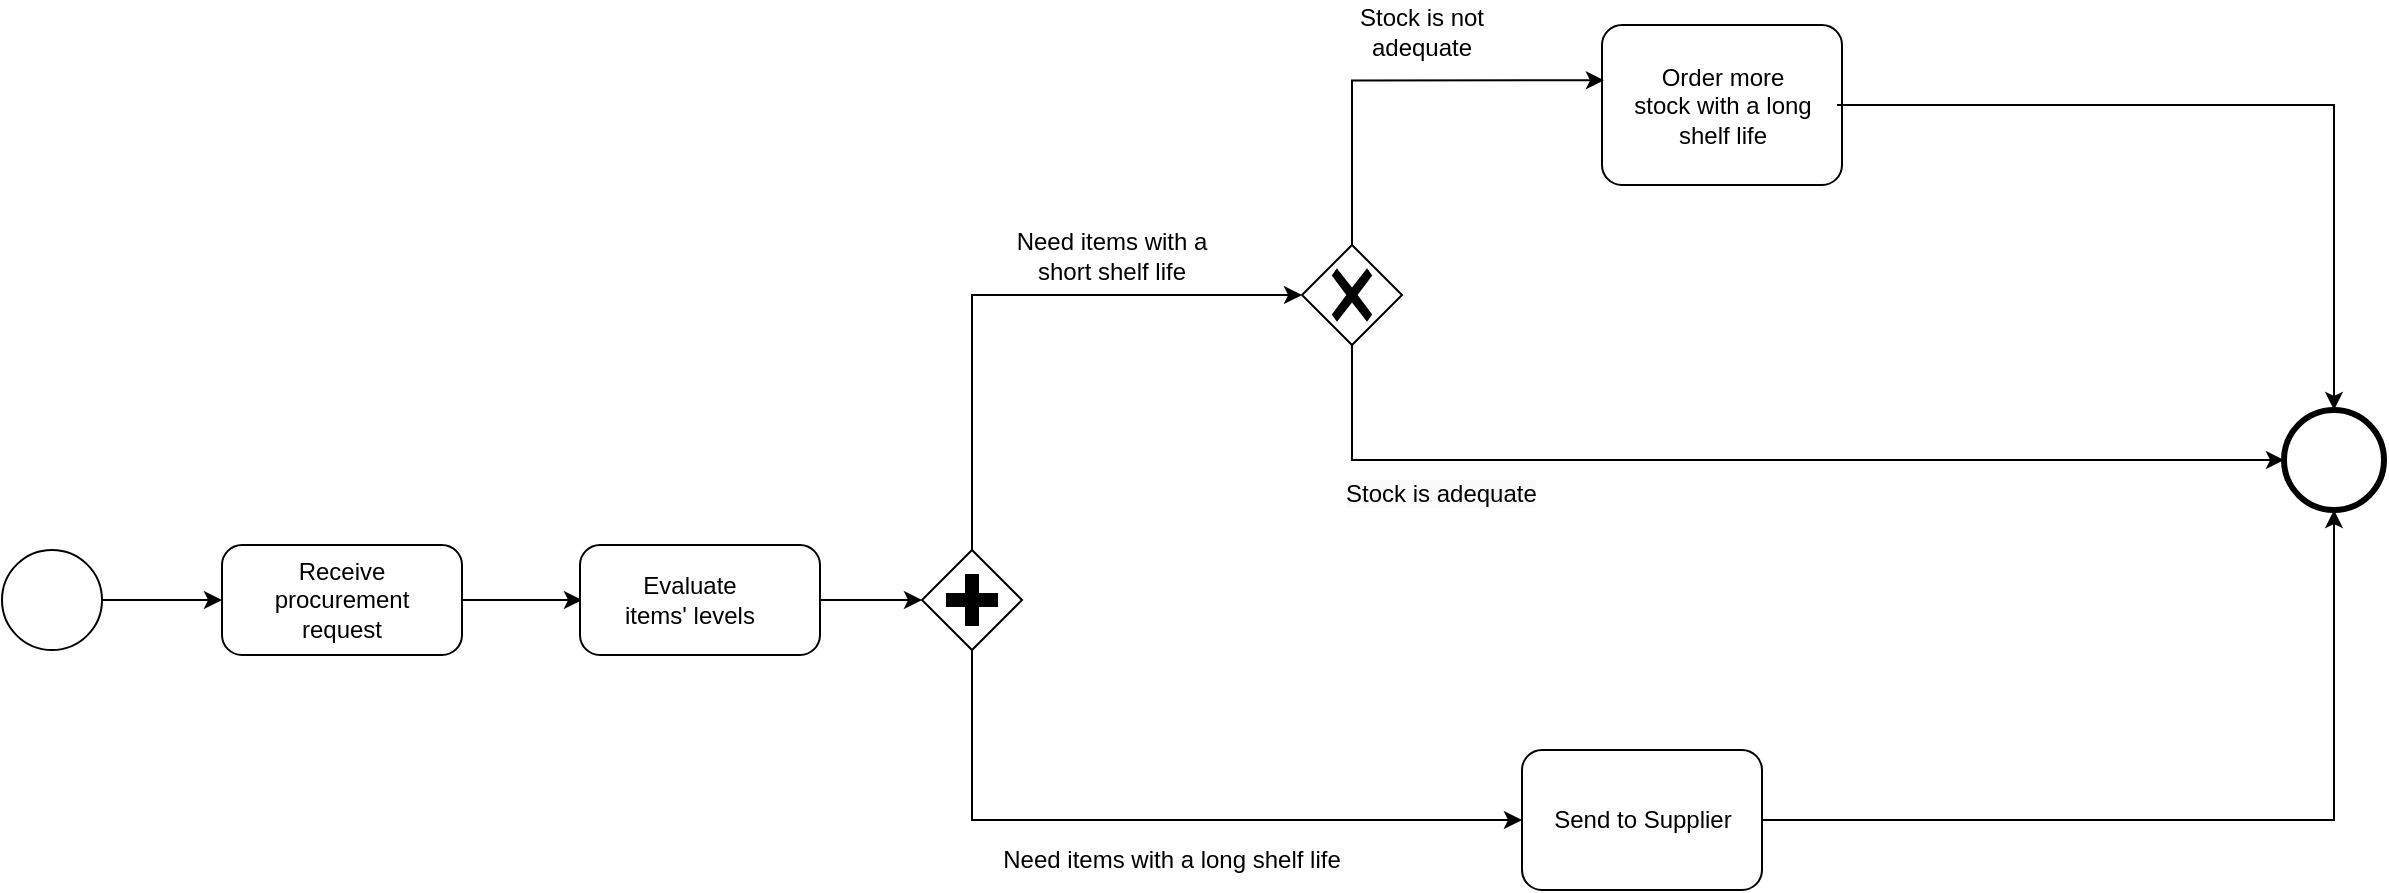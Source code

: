 <mxfile version="25.0.3">
  <diagram name="Purchase Order Processing System" id="N976B52bAWs9bxvzPh15">
    <mxGraphModel dx="1221" dy="725" grid="1" gridSize="10" guides="1" tooltips="1" connect="1" arrows="1" fold="1" page="1" pageScale="1" pageWidth="827" pageHeight="1169" math="0" shadow="0">
      <root>
        <mxCell id="0" />
        <mxCell id="1" parent="0" />
        <mxCell id="s6CmRPJQ1O1X27OQGXKc-34" value="" style="points=[[0.145,0.145,0],[0.5,0,0],[0.855,0.145,0],[1,0.5,0],[0.855,0.855,0],[0.5,1,0],[0.145,0.855,0],[0,0.5,0]];shape=mxgraph.bpmn.event;html=1;verticalLabelPosition=bottom;labelBackgroundColor=#ffffff;verticalAlign=top;align=center;perimeter=ellipsePerimeter;outlineConnect=0;aspect=fixed;outline=standard;symbol=general;" vertex="1" parent="1">
          <mxGeometry x="50" y="400" width="50" height="50" as="geometry" />
        </mxCell>
        <mxCell id="s6CmRPJQ1O1X27OQGXKc-36" style="edgeStyle=orthogonalEdgeStyle;rounded=0;orthogonalLoop=1;jettySize=auto;html=1;" edge="1" parent="1" source="s6CmRPJQ1O1X27OQGXKc-37">
          <mxGeometry relative="1" as="geometry">
            <mxPoint x="340" y="425" as="targetPoint" />
          </mxGeometry>
        </mxCell>
        <mxCell id="s6CmRPJQ1O1X27OQGXKc-37" value="" style="points=[[0.25,0,0],[0.5,0,0],[0.75,0,0],[1,0.25,0],[1,0.5,0],[1,0.75,0],[0.75,1,0],[0.5,1,0],[0.25,1,0],[0,0.75,0],[0,0.5,0],[0,0.25,0]];shape=mxgraph.bpmn.task;whiteSpace=wrap;rectStyle=rounded;size=10;html=1;container=1;expand=0;collapsible=0;taskMarker=abstract;" vertex="1" parent="1">
          <mxGeometry x="160" y="397.5" width="120" height="55" as="geometry" />
        </mxCell>
        <mxCell id="s6CmRPJQ1O1X27OQGXKc-38" value="Receive procurement request" style="text;html=1;align=center;verticalAlign=middle;whiteSpace=wrap;rounded=0;" vertex="1" parent="s6CmRPJQ1O1X27OQGXKc-37">
          <mxGeometry x="30" y="12.5" width="60" height="30" as="geometry" />
        </mxCell>
        <mxCell id="s6CmRPJQ1O1X27OQGXKc-39" style="edgeStyle=orthogonalEdgeStyle;rounded=0;orthogonalLoop=1;jettySize=auto;html=1;entryX=0;entryY=0.5;entryDx=0;entryDy=0;entryPerimeter=0;" edge="1" parent="1" source="s6CmRPJQ1O1X27OQGXKc-34" target="s6CmRPJQ1O1X27OQGXKc-37">
          <mxGeometry relative="1" as="geometry" />
        </mxCell>
        <mxCell id="s6CmRPJQ1O1X27OQGXKc-77" style="edgeStyle=orthogonalEdgeStyle;rounded=0;orthogonalLoop=1;jettySize=auto;html=1;entryX=0;entryY=0.5;entryDx=0;entryDy=0;entryPerimeter=0;exitX=0.5;exitY=1;exitDx=0;exitDy=0;exitPerimeter=0;" edge="1" parent="1" source="s6CmRPJQ1O1X27OQGXKc-41" target="s6CmRPJQ1O1X27OQGXKc-71">
          <mxGeometry relative="1" as="geometry">
            <mxPoint x="690" y="615" as="targetPoint" />
          </mxGeometry>
        </mxCell>
        <mxCell id="s6CmRPJQ1O1X27OQGXKc-41" value="" style="points=[[0.25,0.25,0],[0.5,0,0],[0.75,0.25,0],[1,0.5,0],[0.75,0.75,0],[0.5,1,0],[0.25,0.75,0],[0,0.5,0]];shape=mxgraph.bpmn.gateway2;html=1;verticalLabelPosition=bottom;labelBackgroundColor=#ffffff;verticalAlign=top;align=center;perimeter=rhombusPerimeter;outlineConnect=0;outline=none;symbol=none;gwType=parallel;" vertex="1" parent="1">
          <mxGeometry x="510" y="400" width="50" height="50" as="geometry" />
        </mxCell>
        <mxCell id="s6CmRPJQ1O1X27OQGXKc-42" value="" style="points=[[0.25,0,0],[0.5,0,0],[0.75,0,0],[1,0.25,0],[1,0.5,0],[1,0.75,0],[0.75,1,0],[0.5,1,0],[0.25,1,0],[0,0.75,0],[0,0.5,0],[0,0.25,0]];shape=mxgraph.bpmn.task;whiteSpace=wrap;rectStyle=rounded;size=10;html=1;container=1;expand=0;collapsible=0;taskMarker=abstract;" vertex="1" parent="1">
          <mxGeometry x="339" y="397.5" width="120" height="55" as="geometry" />
        </mxCell>
        <mxCell id="s6CmRPJQ1O1X27OQGXKc-43" value="Evaluate items&#39; levels" style="text;html=1;align=center;verticalAlign=middle;whiteSpace=wrap;rounded=0;" vertex="1" parent="s6CmRPJQ1O1X27OQGXKc-42">
          <mxGeometry x="15" y="12.5" width="80" height="30" as="geometry" />
        </mxCell>
        <mxCell id="s6CmRPJQ1O1X27OQGXKc-44" style="edgeStyle=orthogonalEdgeStyle;rounded=0;orthogonalLoop=1;jettySize=auto;html=1;entryX=0;entryY=0.5;entryDx=0;entryDy=0;entryPerimeter=0;" edge="1" parent="1" source="s6CmRPJQ1O1X27OQGXKc-42" target="s6CmRPJQ1O1X27OQGXKc-41">
          <mxGeometry relative="1" as="geometry" />
        </mxCell>
        <mxCell id="s6CmRPJQ1O1X27OQGXKc-55" value="" style="points=[[0.145,0.145,0],[0.5,0,0],[0.855,0.145,0],[1,0.5,0],[0.855,0.855,0],[0.5,1,0],[0.145,0.855,0],[0,0.5,0]];shape=mxgraph.bpmn.event;html=1;verticalLabelPosition=bottom;labelBackgroundColor=#ffffff;verticalAlign=top;align=center;perimeter=ellipsePerimeter;outlineConnect=0;aspect=fixed;outline=standard;symbol=general;strokeWidth=3;" vertex="1" parent="1">
          <mxGeometry x="1191" y="330" width="50" height="50" as="geometry" />
        </mxCell>
        <mxCell id="s6CmRPJQ1O1X27OQGXKc-57" value="" style="points=[[0.25,0,0],[0.5,0,0],[0.75,0,0],[1,0.25,0],[1,0.5,0],[1,0.75,0],[0.75,1,0],[0.5,1,0],[0.25,1,0],[0,0.75,0],[0,0.5,0],[0,0.25,0]];shape=mxgraph.bpmn.task;whiteSpace=wrap;rectStyle=rounded;size=10;html=1;container=1;expand=0;collapsible=0;taskMarker=abstract;" vertex="1" parent="1">
          <mxGeometry x="850" y="137.5" width="120" height="80" as="geometry" />
        </mxCell>
        <mxCell id="s6CmRPJQ1O1X27OQGXKc-58" value="Order more stock&amp;nbsp;with a long shelf life" style="text;html=1;align=center;verticalAlign=middle;whiteSpace=wrap;rounded=0;" vertex="1" parent="s6CmRPJQ1O1X27OQGXKc-57">
          <mxGeometry x="2.5" y="18.18" width="115" height="43.64" as="geometry" />
        </mxCell>
        <mxCell id="s6CmRPJQ1O1X27OQGXKc-59" style="edgeStyle=orthogonalEdgeStyle;rounded=0;orthogonalLoop=1;jettySize=auto;html=1;entryX=0.008;entryY=0.346;entryDx=0;entryDy=0;entryPerimeter=0;exitX=0.5;exitY=0;exitDx=0;exitDy=0;exitPerimeter=0;" edge="1" parent="1" source="s6CmRPJQ1O1X27OQGXKc-60" target="s6CmRPJQ1O1X27OQGXKc-57">
          <mxGeometry relative="1" as="geometry">
            <mxPoint x="725" y="167.5" as="targetPoint" />
          </mxGeometry>
        </mxCell>
        <mxCell id="s6CmRPJQ1O1X27OQGXKc-60" value="" style="points=[[0.25,0.25,0],[0.5,0,0],[0.75,0.25,0],[1,0.5,0],[0.75,0.75,0],[0.5,1,0],[0.25,0.75,0],[0,0.5,0]];shape=mxgraph.bpmn.gateway2;html=1;verticalLabelPosition=bottom;labelBackgroundColor=#ffffff;verticalAlign=top;align=center;perimeter=rhombusPerimeter;outlineConnect=0;outline=none;symbol=none;gwType=exclusive;" vertex="1" parent="1">
          <mxGeometry x="700" y="247.5" width="50" height="50" as="geometry" />
        </mxCell>
        <mxCell id="s6CmRPJQ1O1X27OQGXKc-61" value="Stock is not adequate" style="text;html=1;align=center;verticalAlign=middle;whiteSpace=wrap;rounded=0;" vertex="1" parent="1">
          <mxGeometry x="720" y="125.5" width="80" height="30" as="geometry" />
        </mxCell>
        <mxCell id="s6CmRPJQ1O1X27OQGXKc-62" value="&lt;span style=&quot;color: rgb(0, 0, 0); font-family: Helvetica; font-size: 12px; font-style: normal; font-variant-ligatures: normal; font-variant-caps: normal; font-weight: 400; letter-spacing: normal; orphans: 2; text-align: center; text-indent: 0px; text-transform: none; widows: 2; word-spacing: 0px; -webkit-text-stroke-width: 0px; white-space: normal; background-color: rgb(251, 251, 251); text-decoration-thickness: initial; text-decoration-style: initial; text-decoration-color: initial; display: inline !important; float: none;&quot;&gt;Stock is adequate&lt;/span&gt;" style="text;whiteSpace=wrap;html=1;" vertex="1" parent="1">
          <mxGeometry x="720" y="357.5" width="150" height="40" as="geometry" />
        </mxCell>
        <mxCell id="s6CmRPJQ1O1X27OQGXKc-63" style="edgeStyle=orthogonalEdgeStyle;rounded=0;orthogonalLoop=1;jettySize=auto;html=1;entryX=0.5;entryY=0;entryDx=0;entryDy=0;entryPerimeter=0;" edge="1" parent="1" source="s6CmRPJQ1O1X27OQGXKc-58" target="s6CmRPJQ1O1X27OQGXKc-55">
          <mxGeometry relative="1" as="geometry" />
        </mxCell>
        <mxCell id="s6CmRPJQ1O1X27OQGXKc-64" style="edgeStyle=orthogonalEdgeStyle;rounded=0;orthogonalLoop=1;jettySize=auto;html=1;entryX=0;entryY=0.5;entryDx=0;entryDy=0;entryPerimeter=0;exitX=0.5;exitY=0;exitDx=0;exitDy=0;exitPerimeter=0;" edge="1" parent="1" source="s6CmRPJQ1O1X27OQGXKc-41" target="s6CmRPJQ1O1X27OQGXKc-60">
          <mxGeometry relative="1" as="geometry" />
        </mxCell>
        <mxCell id="s6CmRPJQ1O1X27OQGXKc-65" value="Need items with a short shelf life" style="text;html=1;align=center;verticalAlign=middle;whiteSpace=wrap;rounded=0;" vertex="1" parent="1">
          <mxGeometry x="550" y="237.5" width="110" height="30" as="geometry" />
        </mxCell>
        <mxCell id="s6CmRPJQ1O1X27OQGXKc-71" value="" style="points=[[0.25,0,0],[0.5,0,0],[0.75,0,0],[1,0.25,0],[1,0.5,0],[1,0.75,0],[0.75,1,0],[0.5,1,0],[0.25,1,0],[0,0.75,0],[0,0.5,0],[0,0.25,0]];shape=mxgraph.bpmn.task;whiteSpace=wrap;rectStyle=rounded;size=10;html=1;container=1;expand=0;collapsible=0;taskMarker=abstract;" vertex="1" parent="1">
          <mxGeometry x="810" y="500" width="120" height="70" as="geometry" />
        </mxCell>
        <mxCell id="s6CmRPJQ1O1X27OQGXKc-72" value="Send to Supplier" style="text;html=1;align=center;verticalAlign=middle;whiteSpace=wrap;rounded=0;" vertex="1" parent="s6CmRPJQ1O1X27OQGXKc-71">
          <mxGeometry x="7.5" y="15.91" width="105" height="38.18" as="geometry" />
        </mxCell>
        <mxCell id="s6CmRPJQ1O1X27OQGXKc-78" value="Need items with a long shelf life" style="text;html=1;align=center;verticalAlign=middle;whiteSpace=wrap;rounded=0;" vertex="1" parent="1">
          <mxGeometry x="540" y="540" width="190" height="30" as="geometry" />
        </mxCell>
        <mxCell id="s6CmRPJQ1O1X27OQGXKc-80" style="edgeStyle=orthogonalEdgeStyle;rounded=0;orthogonalLoop=1;jettySize=auto;html=1;entryX=0.5;entryY=1;entryDx=0;entryDy=0;entryPerimeter=0;" edge="1" parent="1" source="s6CmRPJQ1O1X27OQGXKc-71" target="s6CmRPJQ1O1X27OQGXKc-55">
          <mxGeometry relative="1" as="geometry" />
        </mxCell>
        <mxCell id="s6CmRPJQ1O1X27OQGXKc-81" style="edgeStyle=orthogonalEdgeStyle;rounded=0;orthogonalLoop=1;jettySize=auto;html=1;entryX=0;entryY=0.5;entryDx=0;entryDy=0;entryPerimeter=0;exitX=0.5;exitY=1;exitDx=0;exitDy=0;exitPerimeter=0;" edge="1" parent="1" source="s6CmRPJQ1O1X27OQGXKc-60" target="s6CmRPJQ1O1X27OQGXKc-55">
          <mxGeometry relative="1" as="geometry" />
        </mxCell>
      </root>
    </mxGraphModel>
  </diagram>
</mxfile>
